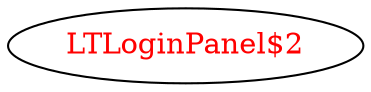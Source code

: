 digraph dependencyGraph {
 concentrate=true;
 ranksep="2.0";
 rankdir="LR"; 
 splines="ortho";
"LTLoginPanel$2" [fontcolor="red"];
}